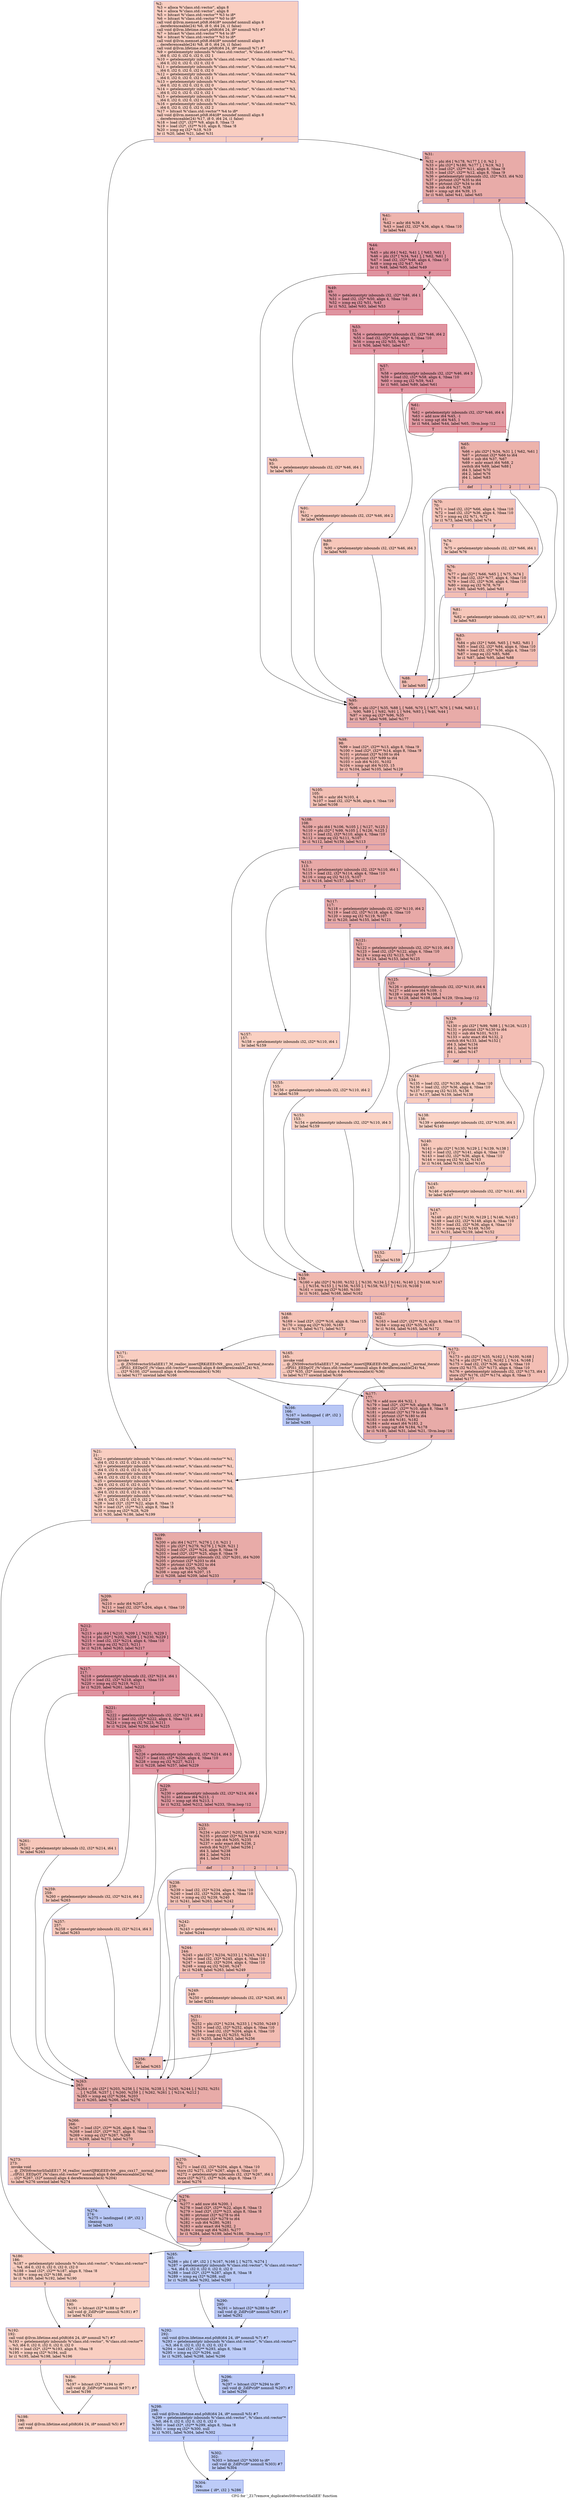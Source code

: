 digraph "CFG for '_Z17remove_duplicatesSt6vectorIiSaIiEE' function" {
	label="CFG for '_Z17remove_duplicatesSt6vectorIiSaIiEE' function";

	Node0x562daaac6430 [shape=record,color="#3d50c3ff", style=filled, fillcolor="#f2907270",label="{%2:\l  %3 = alloca %\"class.std::vector\", align 8\l  %4 = alloca %\"class.std::vector\", align 8\l  %5 = bitcast %\"class.std::vector\"* %3 to i8*\l  %6 = bitcast %\"class.std::vector\"* %0 to i8*\l  call void @llvm.memset.p0i8.i64(i8* noundef nonnull align 8\l... dereferenceable(24) %6, i8 0, i64 24, i1 false)\l  call void @llvm.lifetime.start.p0i8(i64 24, i8* nonnull %5) #7\l  %7 = bitcast %\"class.std::vector\"* %4 to i8*\l  %8 = bitcast %\"class.std::vector\"* %3 to i8*\l  call void @llvm.memset.p0i8.i64(i8* noundef nonnull align 8\l... dereferenceable(24) %8, i8 0, i64 24, i1 false)\l  call void @llvm.lifetime.start.p0i8(i64 24, i8* nonnull %7) #7\l  %9 = getelementptr inbounds %\"class.std::vector\", %\"class.std::vector\"* %1,\l... i64 0, i32 0, i32 0, i32 0, i32 1\l  %10 = getelementptr inbounds %\"class.std::vector\", %\"class.std::vector\"* %1,\l... i64 0, i32 0, i32 0, i32 0, i32 0\l  %11 = getelementptr inbounds %\"class.std::vector\", %\"class.std::vector\"* %4,\l... i64 0, i32 0, i32 0, i32 0, i32 0\l  %12 = getelementptr inbounds %\"class.std::vector\", %\"class.std::vector\"* %4,\l... i64 0, i32 0, i32 0, i32 0, i32 1\l  %13 = getelementptr inbounds %\"class.std::vector\", %\"class.std::vector\"* %3,\l... i64 0, i32 0, i32 0, i32 0, i32 0\l  %14 = getelementptr inbounds %\"class.std::vector\", %\"class.std::vector\"* %3,\l... i64 0, i32 0, i32 0, i32 0, i32 1\l  %15 = getelementptr inbounds %\"class.std::vector\", %\"class.std::vector\"* %4,\l... i64 0, i32 0, i32 0, i32 0, i32 2\l  %16 = getelementptr inbounds %\"class.std::vector\", %\"class.std::vector\"* %3,\l... i64 0, i32 0, i32 0, i32 0, i32 2\l  %17 = bitcast %\"class.std::vector\"* %4 to i8*\l  call void @llvm.memset.p0i8.i64(i8* noundef nonnull align 8\l... dereferenceable(24) %17, i8 0, i64 24, i1 false)\l  %18 = load i32*, i32** %9, align 8, !tbaa !3\l  %19 = load i32*, i32** %10, align 8, !tbaa !8\l  %20 = icmp eq i32* %18, %19\l  br i1 %20, label %21, label %31\l|{<s0>T|<s1>F}}"];
	Node0x562daaac6430:s0 -> Node0x562daaac8f20;
	Node0x562daaac6430:s1 -> Node0x562daaac8fb0;
	Node0x562daaac8f20 [shape=record,color="#3d50c3ff", style=filled, fillcolor="#f2907270",label="{%21:\l21:                                               \l  %22 = getelementptr inbounds %\"class.std::vector\", %\"class.std::vector\"* %1,\l... i64 0, i32 0, i32 0, i32 0, i32 1\l  %23 = getelementptr inbounds %\"class.std::vector\", %\"class.std::vector\"* %1,\l... i64 0, i32 0, i32 0, i32 0, i32 0\l  %24 = getelementptr inbounds %\"class.std::vector\", %\"class.std::vector\"* %4,\l... i64 0, i32 0, i32 0, i32 0, i32 0\l  %25 = getelementptr inbounds %\"class.std::vector\", %\"class.std::vector\"* %4,\l... i64 0, i32 0, i32 0, i32 0, i32 1\l  %26 = getelementptr inbounds %\"class.std::vector\", %\"class.std::vector\"* %0,\l... i64 0, i32 0, i32 0, i32 0, i32 1\l  %27 = getelementptr inbounds %\"class.std::vector\", %\"class.std::vector\"* %0,\l... i64 0, i32 0, i32 0, i32 0, i32 2\l  %28 = load i32*, i32** %22, align 8, !tbaa !3\l  %29 = load i32*, i32** %23, align 8, !tbaa !8\l  %30 = icmp eq i32* %28, %29\l  br i1 %30, label %186, label %199\l|{<s0>T|<s1>F}}"];
	Node0x562daaac8f20:s0 -> Node0x562daaaca540;
	Node0x562daaac8f20:s1 -> Node0x562daaaca590;
	Node0x562daaac8fb0 [shape=record,color="#3d50c3ff", style=filled, fillcolor="#cc403a70",label="{%31:\l31:                                               \l  %32 = phi i64 [ %178, %177 ], [ 0, %2 ]\l  %33 = phi i32* [ %180, %177 ], [ %19, %2 ]\l  %34 = load i32*, i32** %11, align 8, !tbaa !9\l  %35 = load i32*, i32** %12, align 8, !tbaa !9\l  %36 = getelementptr inbounds i32, i32* %33, i64 %32\l  %37 = ptrtoint i32* %35 to i64\l  %38 = ptrtoint i32* %34 to i64\l  %39 = sub i64 %37, %38\l  %40 = icmp sgt i64 %39, 15\l  br i1 %40, label %41, label %65\l|{<s0>T|<s1>F}}"];
	Node0x562daaac8fb0:s0 -> Node0x562daaacb5f0;
	Node0x562daaac8fb0:s1 -> Node0x562daaacb680;
	Node0x562daaacb5f0 [shape=record,color="#3d50c3ff", style=filled, fillcolor="#d8564670",label="{%41:\l41:                                               \l  %42 = ashr i64 %39, 4\l  %43 = load i32, i32* %36, align 4, !tbaa !10\l  br label %44\l}"];
	Node0x562daaacb5f0 -> Node0x562daaacb9d0;
	Node0x562daaacb9d0 [shape=record,color="#b70d28ff", style=filled, fillcolor="#b70d2870",label="{%44:\l44:                                               \l  %45 = phi i64 [ %42, %41 ], [ %63, %61 ]\l  %46 = phi i32* [ %34, %41 ], [ %62, %61 ]\l  %47 = load i32, i32* %46, align 4, !tbaa !10\l  %48 = icmp eq i32 %47, %43\l  br i1 %48, label %95, label %49\l|{<s0>T|<s1>F}}"];
	Node0x562daaacb9d0:s0 -> Node0x562daaacc470;
	Node0x562daaacb9d0:s1 -> Node0x562daaacc500;
	Node0x562daaacc500 [shape=record,color="#b70d28ff", style=filled, fillcolor="#b70d2870",label="{%49:\l49:                                               \l  %50 = getelementptr inbounds i32, i32* %46, i64 1\l  %51 = load i32, i32* %50, align 4, !tbaa !10\l  %52 = icmp eq i32 %51, %43\l  br i1 %52, label %93, label %53\l|{<s0>T|<s1>F}}"];
	Node0x562daaacc500:s0 -> Node0x562daaacc810;
	Node0x562daaacc500:s1 -> Node0x562daaacc860;
	Node0x562daaacc860 [shape=record,color="#b70d28ff", style=filled, fillcolor="#b70d2870",label="{%53:\l53:                                               \l  %54 = getelementptr inbounds i32, i32* %46, i64 2\l  %55 = load i32, i32* %54, align 4, !tbaa !10\l  %56 = icmp eq i32 %55, %43\l  br i1 %56, label %91, label %57\l|{<s0>T|<s1>F}}"];
	Node0x562daaacc860:s0 -> Node0x562daaaccb70;
	Node0x562daaacc860:s1 -> Node0x562daaaccbc0;
	Node0x562daaaccbc0 [shape=record,color="#b70d28ff", style=filled, fillcolor="#b70d2870",label="{%57:\l57:                                               \l  %58 = getelementptr inbounds i32, i32* %46, i64 3\l  %59 = load i32, i32* %58, align 4, !tbaa !10\l  %60 = icmp eq i32 %59, %43\l  br i1 %60, label %89, label %61\l|{<s0>T|<s1>F}}"];
	Node0x562daaaccbc0:s0 -> Node0x562daaacced0;
	Node0x562daaaccbc0:s1 -> Node0x562daaacbb00;
	Node0x562daaacbb00 [shape=record,color="#b70d28ff", style=filled, fillcolor="#bb1b2c70",label="{%61:\l61:                                               \l  %62 = getelementptr inbounds i32, i32* %46, i64 4\l  %63 = add nsw i64 %45, -1\l  %64 = icmp sgt i64 %45, 1\l  br i1 %64, label %44, label %65, !llvm.loop !12\l|{<s0>T|<s1>F}}"];
	Node0x562daaacbb00:s0 -> Node0x562daaacb9d0;
	Node0x562daaacbb00:s1 -> Node0x562daaacb680;
	Node0x562daaacb680 [shape=record,color="#3d50c3ff", style=filled, fillcolor="#d6524470",label="{%65:\l65:                                               \l  %66 = phi i32* [ %34, %31 ], [ %62, %61 ]\l  %67 = ptrtoint i32* %66 to i64\l  %68 = sub i64 %37, %67\l  %69 = ashr exact i64 %68, 2\l  switch i64 %69, label %88 [\l    i64 3, label %70\l    i64 2, label %76\l    i64 1, label %83\l  ]\l|{<s0>def|<s1>3|<s2>2|<s3>1}}"];
	Node0x562daaacb680:s0 -> Node0x562daaacd930;
	Node0x562daaacb680:s1 -> Node0x562daaacd980;
	Node0x562daaacb680:s2 -> Node0x562daaacd9d0;
	Node0x562daaacb680:s3 -> Node0x562daaacda60;
	Node0x562daaacd980 [shape=record,color="#3d50c3ff", style=filled, fillcolor="#e8765c70",label="{%70:\l70:                                               \l  %71 = load i32, i32* %66, align 4, !tbaa !10\l  %72 = load i32, i32* %36, align 4, !tbaa !10\l  %73 = icmp eq i32 %71, %72\l  br i1 %73, label %95, label %74\l|{<s0>T|<s1>F}}"];
	Node0x562daaacd980:s0 -> Node0x562daaacc470;
	Node0x562daaacd980:s1 -> Node0x562daaacdcb0;
	Node0x562daaacdcb0 [shape=record,color="#3d50c3ff", style=filled, fillcolor="#ef886b70",label="{%74:\l74:                                               \l  %75 = getelementptr inbounds i32, i32* %66, i64 1\l  br label %76\l}"];
	Node0x562daaacdcb0 -> Node0x562daaacd9d0;
	Node0x562daaacd9d0 [shape=record,color="#3d50c3ff", style=filled, fillcolor="#e36c5570",label="{%76:\l76:                                               \l  %77 = phi i32* [ %66, %65 ], [ %75, %74 ]\l  %78 = load i32, i32* %77, align 4, !tbaa !10\l  %79 = load i32, i32* %36, align 4, !tbaa !10\l  %80 = icmp eq i32 %78, %79\l  br i1 %80, label %95, label %81\l|{<s0>T|<s1>F}}"];
	Node0x562daaacd9d0:s0 -> Node0x562daaacc470;
	Node0x562daaacd9d0:s1 -> Node0x562daaace0e0;
	Node0x562daaace0e0 [shape=record,color="#3d50c3ff", style=filled, fillcolor="#ec7f6370",label="{%81:\l81:                                               \l  %82 = getelementptr inbounds i32, i32* %77, i64 1\l  br label %83\l}"];
	Node0x562daaace0e0 -> Node0x562daaacda60;
	Node0x562daaacda60 [shape=record,color="#3d50c3ff", style=filled, fillcolor="#e1675170",label="{%83:\l83:                                               \l  %84 = phi i32* [ %66, %65 ], [ %82, %81 ]\l  %85 = load i32, i32* %84, align 4, !tbaa !10\l  %86 = load i32, i32* %36, align 4, !tbaa !10\l  %87 = icmp eq i32 %85, %86\l  br i1 %87, label %95, label %88\l|{<s0>T|<s1>F}}"];
	Node0x562daaacda60:s0 -> Node0x562daaacc470;
	Node0x562daaacda60:s1 -> Node0x562daaacd930;
	Node0x562daaacd930 [shape=record,color="#3d50c3ff", style=filled, fillcolor="#e1675170",label="{%88:\l88:                                               \l  br label %95\l}"];
	Node0x562daaacd930 -> Node0x562daaacc470;
	Node0x562daaacced0 [shape=record,color="#3d50c3ff", style=filled, fillcolor="#ec7f6370",label="{%89:\l89:                                               \l  %90 = getelementptr inbounds i32, i32* %46, i64 3\l  br label %95\l}"];
	Node0x562daaacced0 -> Node0x562daaacc470;
	Node0x562daaaccb70 [shape=record,color="#3d50c3ff", style=filled, fillcolor="#ec7f6370",label="{%91:\l91:                                               \l  %92 = getelementptr inbounds i32, i32* %46, i64 2\l  br label %95\l}"];
	Node0x562daaaccb70 -> Node0x562daaacc470;
	Node0x562daaacc810 [shape=record,color="#3d50c3ff", style=filled, fillcolor="#ec7f6370",label="{%93:\l93:                                               \l  %94 = getelementptr inbounds i32, i32* %46, i64 1\l  br label %95\l}"];
	Node0x562daaacc810 -> Node0x562daaacc470;
	Node0x562daaacc470 [shape=record,color="#3d50c3ff", style=filled, fillcolor="#cc403a70",label="{%95:\l95:                                               \l  %96 = phi i32* [ %35, %88 ], [ %66, %70 ], [ %77, %76 ], [ %84, %83 ], [\l... %90, %89 ], [ %92, %91 ], [ %94, %93 ], [ %46, %44 ]\l  %97 = icmp eq i32* %96, %35\l  br i1 %97, label %98, label %177\l|{<s0>T|<s1>F}}"];
	Node0x562daaacc470:s0 -> Node0x562daaaceb90;
	Node0x562daaacc470:s1 -> Node0x562daaaca6d0;
	Node0x562daaaceb90 [shape=record,color="#3d50c3ff", style=filled, fillcolor="#dc5d4a70",label="{%98:\l98:                                               \l  %99 = load i32*, i32** %13, align 8, !tbaa !9\l  %100 = load i32*, i32** %14, align 8, !tbaa !9\l  %101 = ptrtoint i32* %100 to i64\l  %102 = ptrtoint i32* %99 to i64\l  %103 = sub i64 %101, %102\l  %104 = icmp sgt i64 %103, 15\l  br i1 %104, label %105, label %129\l|{<s0>T|<s1>F}}"];
	Node0x562daaaceb90:s0 -> Node0x562daaacef70;
	Node0x562daaaceb90:s1 -> Node0x562daaacefc0;
	Node0x562daaacef70 [shape=record,color="#3d50c3ff", style=filled, fillcolor="#e5705870",label="{%105:\l105:                                              \l  %106 = ashr i64 %103, 4\l  %107 = load i32, i32* %36, align 4, !tbaa !10\l  br label %108\l}"];
	Node0x562daaacef70 -> Node0x562daaacf1c0;
	Node0x562daaacf1c0 [shape=record,color="#3d50c3ff", style=filled, fillcolor="#ca3b3770",label="{%108:\l108:                                              \l  %109 = phi i64 [ %106, %105 ], [ %127, %125 ]\l  %110 = phi i32* [ %99, %105 ], [ %126, %125 ]\l  %111 = load i32, i32* %110, align 4, !tbaa !10\l  %112 = icmp eq i32 %111, %107\l  br i1 %112, label %159, label %113\l|{<s0>T|<s1>F}}"];
	Node0x562daaacf1c0:s0 -> Node0x562daaacf560;
	Node0x562daaacf1c0:s1 -> Node0x562daaacf5b0;
	Node0x562daaacf5b0 [shape=record,color="#3d50c3ff", style=filled, fillcolor="#ca3b3770",label="{%113:\l113:                                              \l  %114 = getelementptr inbounds i32, i32* %110, i64 1\l  %115 = load i32, i32* %114, align 4, !tbaa !10\l  %116 = icmp eq i32 %115, %107\l  br i1 %116, label %157, label %117\l|{<s0>T|<s1>F}}"];
	Node0x562daaacf5b0:s0 -> Node0x562daaacf850;
	Node0x562daaacf5b0:s1 -> Node0x562daaacf8a0;
	Node0x562daaacf8a0 [shape=record,color="#3d50c3ff", style=filled, fillcolor="#ca3b3770",label="{%117:\l117:                                              \l  %118 = getelementptr inbounds i32, i32* %110, i64 2\l  %119 = load i32, i32* %118, align 4, !tbaa !10\l  %120 = icmp eq i32 %119, %107\l  br i1 %120, label %155, label %121\l|{<s0>T|<s1>F}}"];
	Node0x562daaacf8a0:s0 -> Node0x562daaacfb40;
	Node0x562daaacf8a0:s1 -> Node0x562daaacfb90;
	Node0x562daaacfb90 [shape=record,color="#3d50c3ff", style=filled, fillcolor="#cc403a70",label="{%121:\l121:                                              \l  %122 = getelementptr inbounds i32, i32* %110, i64 3\l  %123 = load i32, i32* %122, align 4, !tbaa !10\l  %124 = icmp eq i32 %123, %107\l  br i1 %124, label %153, label %125\l|{<s0>T|<s1>F}}"];
	Node0x562daaacfb90:s0 -> Node0x562daaacfe30;
	Node0x562daaacfb90:s1 -> Node0x562daaacf280;
	Node0x562daaacf280 [shape=record,color="#3d50c3ff", style=filled, fillcolor="#cc403a70",label="{%125:\l125:                                              \l  %126 = getelementptr inbounds i32, i32* %110, i64 4\l  %127 = add nsw i64 %109, -1\l  %128 = icmp sgt i64 %109, 1\l  br i1 %128, label %108, label %129, !llvm.loop !12\l|{<s0>T|<s1>F}}"];
	Node0x562daaacf280:s0 -> Node0x562daaacf1c0;
	Node0x562daaacf280:s1 -> Node0x562daaacefc0;
	Node0x562daaacefc0 [shape=record,color="#3d50c3ff", style=filled, fillcolor="#e36c5570",label="{%129:\l129:                                              \l  %130 = phi i32* [ %99, %98 ], [ %126, %125 ]\l  %131 = ptrtoint i32* %130 to i64\l  %132 = sub i64 %101, %131\l  %133 = ashr exact i64 %132, 2\l  switch i64 %133, label %152 [\l    i64 3, label %134\l    i64 2, label %140\l    i64 1, label %147\l  ]\l|{<s0>def|<s1>3|<s2>2|<s3>1}}"];
	Node0x562daaacefc0:s0 -> Node0x562daaad1200;
	Node0x562daaacefc0:s1 -> Node0x562daaad1250;
	Node0x562daaacefc0:s2 -> Node0x562daaad12a0;
	Node0x562daaacefc0:s3 -> Node0x562daaad12f0;
	Node0x562daaad1250 [shape=record,color="#3d50c3ff", style=filled, fillcolor="#f08b6e70",label="{%134:\l134:                                              \l  %135 = load i32, i32* %130, align 4, !tbaa !10\l  %136 = load i32, i32* %36, align 4, !tbaa !10\l  %137 = icmp eq i32 %135, %136\l  br i1 %137, label %159, label %138\l|{<s0>T|<s1>F}}"];
	Node0x562daaad1250:s0 -> Node0x562daaacf560;
	Node0x562daaad1250:s1 -> Node0x562daaad1610;
	Node0x562daaad1610 [shape=record,color="#3d50c3ff", style=filled, fillcolor="#f59c7d70",label="{%138:\l138:                                              \l  %139 = getelementptr inbounds i32, i32* %130, i64 1\l  br label %140\l}"];
	Node0x562daaad1610 -> Node0x562daaad12a0;
	Node0x562daaad12a0 [shape=record,color="#3d50c3ff", style=filled, fillcolor="#ed836670",label="{%140:\l140:                                              \l  %141 = phi i32* [ %130, %129 ], [ %139, %138 ]\l  %142 = load i32, i32* %141, align 4, !tbaa !10\l  %143 = load i32, i32* %36, align 4, !tbaa !10\l  %144 = icmp eq i32 %142, %143\l  br i1 %144, label %159, label %145\l|{<s0>T|<s1>F}}"];
	Node0x562daaad12a0:s0 -> Node0x562daaacf560;
	Node0x562daaad12a0:s1 -> Node0x562daaad1a40;
	Node0x562daaad1a40 [shape=record,color="#3d50c3ff", style=filled, fillcolor="#f3947570",label="{%145:\l145:                                              \l  %146 = getelementptr inbounds i32, i32* %141, i64 1\l  br label %147\l}"];
	Node0x562daaad1a40 -> Node0x562daaad12f0;
	Node0x562daaad12f0 [shape=record,color="#3d50c3ff", style=filled, fillcolor="#ec7f6370",label="{%147:\l147:                                              \l  %148 = phi i32* [ %130, %129 ], [ %146, %145 ]\l  %149 = load i32, i32* %148, align 4, !tbaa !10\l  %150 = load i32, i32* %36, align 4, !tbaa !10\l  %151 = icmp eq i32 %149, %150\l  br i1 %151, label %159, label %152\l|{<s0>T|<s1>F}}"];
	Node0x562daaad12f0:s0 -> Node0x562daaacf560;
	Node0x562daaad12f0:s1 -> Node0x562daaad1200;
	Node0x562daaad1200 [shape=record,color="#3d50c3ff", style=filled, fillcolor="#ec7f6370",label="{%152:\l152:                                              \l  br label %159\l}"];
	Node0x562daaad1200 -> Node0x562daaacf560;
	Node0x562daaacfe30 [shape=record,color="#3d50c3ff", style=filled, fillcolor="#f4987a70",label="{%153:\l153:                                              \l  %154 = getelementptr inbounds i32, i32* %110, i64 3\l  br label %159\l}"];
	Node0x562daaacfe30 -> Node0x562daaacf560;
	Node0x562daaacfb40 [shape=record,color="#3d50c3ff", style=filled, fillcolor="#f3947570",label="{%155:\l155:                                              \l  %156 = getelementptr inbounds i32, i32* %110, i64 2\l  br label %159\l}"];
	Node0x562daaacfb40 -> Node0x562daaacf560;
	Node0x562daaacf850 [shape=record,color="#3d50c3ff", style=filled, fillcolor="#f3947570",label="{%157:\l157:                                              \l  %158 = getelementptr inbounds i32, i32* %110, i64 1\l  br label %159\l}"];
	Node0x562daaacf850 -> Node0x562daaacf560;
	Node0x562daaacf560 [shape=record,color="#3d50c3ff", style=filled, fillcolor="#dc5d4a70",label="{%159:\l159:                                              \l  %160 = phi i32* [ %100, %152 ], [ %130, %134 ], [ %141, %140 ], [ %148, %147\l... ], [ %154, %153 ], [ %156, %155 ], [ %158, %157 ], [ %110, %108 ]\l  %161 = icmp eq i32* %160, %100\l  br i1 %161, label %168, label %162\l|{<s0>T|<s1>F}}"];
	Node0x562daaacf560:s0 -> Node0x562daaad24f0;
	Node0x562daaacf560:s1 -> Node0x562daaad2540;
	Node0x562daaad2540 [shape=record,color="#3d50c3ff", style=filled, fillcolor="#e36c5570",label="{%162:\l162:                                              \l  %163 = load i32*, i32** %15, align 8, !tbaa !15\l  %164 = icmp eq i32* %35, %163\l  br i1 %164, label %165, label %172\l|{<s0>T|<s1>F}}"];
	Node0x562daaad2540:s0 -> Node0x562daaad27e0;
	Node0x562daaad2540:s1 -> Node0x562daaad2830;
	Node0x562daaad27e0 [shape=record,color="#3d50c3ff", style=filled, fillcolor="#ed836670",label="{%165:\l165:                                              \l  invoke void\l... @_ZNSt6vectorIiSaIiEE17_M_realloc_insertIJRKiEEEvN9__gnu_cxx17__normal_iterato\l...rIPiS1_EEDpOT_(%\"class.std::vector\"* nonnull align 8 dereferenceable(24) %4,\l... i32* %35, i32* nonnull align 4 dereferenceable(4) %36)\l          to label %177 unwind label %166\l}"];
	Node0x562daaad27e0 -> Node0x562daaaca6d0;
	Node0x562daaad27e0 -> Node0x562daaad2a40;
	Node0x562daaad2a40 [shape=record,color="#3d50c3ff", style=filled, fillcolor="#5f7fe870",label="{%166:\l166:                                              \l  %167 = landingpad \{ i8*, i32 \}\l          cleanup\l  br label %285\l}"];
	Node0x562daaad2a40 -> Node0x562daaad2df0;
	Node0x562daaad24f0 [shape=record,color="#3d50c3ff", style=filled, fillcolor="#e8765c70",label="{%168:\l168:                                              \l  %169 = load i32*, i32** %16, align 8, !tbaa !15\l  %170 = icmp eq i32* %100, %169\l  br i1 %170, label %171, label %172\l|{<s0>T|<s1>F}}"];
	Node0x562daaad24f0:s0 -> Node0x562daaad3550;
	Node0x562daaad24f0:s1 -> Node0x562daaad2830;
	Node0x562daaad3550 [shape=record,color="#3d50c3ff", style=filled, fillcolor="#f2907270",label="{%171:\l171:                                              \l  invoke void\l... @_ZNSt6vectorIiSaIiEE17_M_realloc_insertIJRKiEEEvN9__gnu_cxx17__normal_iterato\l...rIPiS1_EEDpOT_(%\"class.std::vector\"* nonnull align 8 dereferenceable(24) %3,\l... i32* %100, i32* nonnull align 4 dereferenceable(4) %36)\l          to label %177 unwind label %166\l}"];
	Node0x562daaad3550 -> Node0x562daaaca6d0;
	Node0x562daaad3550 -> Node0x562daaad2a40;
	Node0x562daaad2830 [shape=record,color="#3d50c3ff", style=filled, fillcolor="#e36c5570",label="{%172:\l172:                                              \l  %173 = phi i32* [ %35, %162 ], [ %100, %168 ]\l  %174 = phi i32** [ %12, %162 ], [ %14, %168 ]\l  %175 = load i32, i32* %36, align 4, !tbaa !10\l  store i32 %175, i32* %173, align 4, !tbaa !10\l  %176 = getelementptr inbounds i32, i32* %173, i64 1\l  store i32* %176, i32** %174, align 8, !tbaa !3\l  br label %177\l}"];
	Node0x562daaad2830 -> Node0x562daaaca6d0;
	Node0x562daaaca6d0 [shape=record,color="#3d50c3ff", style=filled, fillcolor="#cc403a70",label="{%177:\l177:                                              \l  %178 = add nuw i64 %32, 1\l  %179 = load i32*, i32** %9, align 8, !tbaa !3\l  %180 = load i32*, i32** %10, align 8, !tbaa !8\l  %181 = ptrtoint i32* %179 to i64\l  %182 = ptrtoint i32* %180 to i64\l  %183 = sub i64 %181, %182\l  %184 = ashr exact i64 %183, 2\l  %185 = icmp ugt i64 %184, %178\l  br i1 %185, label %31, label %21, !llvm.loop !16\l|{<s0>T|<s1>F}}"];
	Node0x562daaaca6d0:s0 -> Node0x562daaac8fb0;
	Node0x562daaaca6d0:s1 -> Node0x562daaac8f20;
	Node0x562daaaca540 [shape=record,color="#3d50c3ff", style=filled, fillcolor="#f2907270",label="{%186:\l186:                                              \l  %187 = getelementptr inbounds %\"class.std::vector\", %\"class.std::vector\"*\l... %4, i64 0, i32 0, i32 0, i32 0, i32 0\l  %188 = load i32*, i32** %187, align 8, !tbaa !8\l  %189 = icmp eq i32* %188, null\l  br i1 %189, label %192, label %190\l|{<s0>T|<s1>F}}"];
	Node0x562daaaca540:s0 -> Node0x562daaad4310;
	Node0x562daaaca540:s1 -> Node0x562daaad4360;
	Node0x562daaad4360 [shape=record,color="#3d50c3ff", style=filled, fillcolor="#f4987a70",label="{%190:\l190:                                              \l  %191 = bitcast i32* %188 to i8*\l  call void @_ZdlPv(i8* nonnull %191) #7\l  br label %192\l}"];
	Node0x562daaad4360 -> Node0x562daaad4310;
	Node0x562daaad4310 [shape=record,color="#3d50c3ff", style=filled, fillcolor="#f2907270",label="{%192:\l192:                                              \l  call void @llvm.lifetime.end.p0i8(i64 24, i8* nonnull %7) #7\l  %193 = getelementptr inbounds %\"class.std::vector\", %\"class.std::vector\"*\l... %3, i64 0, i32 0, i32 0, i32 0, i32 0\l  %194 = load i32*, i32** %193, align 8, !tbaa !8\l  %195 = icmp eq i32* %194, null\l  br i1 %195, label %198, label %196\l|{<s0>T|<s1>F}}"];
	Node0x562daaad4310:s0 -> Node0x562daaad4ba0;
	Node0x562daaad4310:s1 -> Node0x562daaad4bf0;
	Node0x562daaad4bf0 [shape=record,color="#3d50c3ff", style=filled, fillcolor="#f4987a70",label="{%196:\l196:                                              \l  %197 = bitcast i32* %194 to i8*\l  call void @_ZdlPv(i8* nonnull %197) #7\l  br label %198\l}"];
	Node0x562daaad4bf0 -> Node0x562daaad4ba0;
	Node0x562daaad4ba0 [shape=record,color="#3d50c3ff", style=filled, fillcolor="#f2907270",label="{%198:\l198:                                              \l  call void @llvm.lifetime.end.p0i8(i64 24, i8* nonnull %5) #7\l  ret void\l}"];
	Node0x562daaaca590 [shape=record,color="#3d50c3ff", style=filled, fillcolor="#cc403a70",label="{%199:\l199:                                              \l  %200 = phi i64 [ %277, %276 ], [ 0, %21 ]\l  %201 = phi i32* [ %279, %276 ], [ %29, %21 ]\l  %202 = load i32*, i32** %24, align 8, !tbaa !9\l  %203 = load i32*, i32** %25, align 8, !tbaa !9\l  %204 = getelementptr inbounds i32, i32* %201, i64 %200\l  %205 = ptrtoint i32* %203 to i64\l  %206 = ptrtoint i32* %202 to i64\l  %207 = sub i64 %205, %206\l  %208 = icmp sgt i64 %207, 15\l  br i1 %208, label %209, label %233\l|{<s0>T|<s1>F}}"];
	Node0x562daaaca590:s0 -> Node0x562daaad55e0;
	Node0x562daaaca590:s1 -> Node0x562daaad5630;
	Node0x562daaad55e0 [shape=record,color="#3d50c3ff", style=filled, fillcolor="#d8564670",label="{%209:\l209:                                              \l  %210 = ashr i64 %207, 4\l  %211 = load i32, i32* %204, align 4, !tbaa !10\l  br label %212\l}"];
	Node0x562daaad55e0 -> Node0x562daaad5830;
	Node0x562daaad5830 [shape=record,color="#b70d28ff", style=filled, fillcolor="#b70d2870",label="{%212:\l212:                                              \l  %213 = phi i64 [ %210, %209 ], [ %231, %229 ]\l  %214 = phi i32* [ %202, %209 ], [ %230, %229 ]\l  %215 = load i32, i32* %214, align 4, !tbaa !10\l  %216 = icmp eq i32 %215, %211\l  br i1 %216, label %263, label %217\l|{<s0>T|<s1>F}}"];
	Node0x562daaad5830:s0 -> Node0x562daaad5c00;
	Node0x562daaad5830:s1 -> Node0x562daaad5c90;
	Node0x562daaad5c90 [shape=record,color="#b70d28ff", style=filled, fillcolor="#b70d2870",label="{%217:\l217:                                              \l  %218 = getelementptr inbounds i32, i32* %214, i64 1\l  %219 = load i32, i32* %218, align 4, !tbaa !10\l  %220 = icmp eq i32 %219, %211\l  br i1 %220, label %261, label %221\l|{<s0>T|<s1>F}}"];
	Node0x562daaad5c90:s0 -> Node0x562daaad5f70;
	Node0x562daaad5c90:s1 -> Node0x562daaad5fc0;
	Node0x562daaad5fc0 [shape=record,color="#b70d28ff", style=filled, fillcolor="#b70d2870",label="{%221:\l221:                                              \l  %222 = getelementptr inbounds i32, i32* %214, i64 2\l  %223 = load i32, i32* %222, align 4, !tbaa !10\l  %224 = icmp eq i32 %223, %211\l  br i1 %224, label %259, label %225\l|{<s0>T|<s1>F}}"];
	Node0x562daaad5fc0:s0 -> Node0x562daaac8430;
	Node0x562daaad5fc0:s1 -> Node0x562daaac8480;
	Node0x562daaac8480 [shape=record,color="#b70d28ff", style=filled, fillcolor="#b70d2870",label="{%225:\l225:                                              \l  %226 = getelementptr inbounds i32, i32* %214, i64 3\l  %227 = load i32, i32* %226, align 4, !tbaa !10\l  %228 = icmp eq i32 %227, %211\l  br i1 %228, label %257, label %229\l|{<s0>T|<s1>F}}"];
	Node0x562daaac8480:s0 -> Node0x562daaac8760;
	Node0x562daaac8480:s1 -> Node0x562daaad5920;
	Node0x562daaad5920 [shape=record,color="#b70d28ff", style=filled, fillcolor="#bb1b2c70",label="{%229:\l229:                                              \l  %230 = getelementptr inbounds i32, i32* %214, i64 4\l  %231 = add nsw i64 %213, -1\l  %232 = icmp sgt i64 %213, 1\l  br i1 %232, label %212, label %233, !llvm.loop !12\l|{<s0>T|<s1>F}}"];
	Node0x562daaad5920:s0 -> Node0x562daaad5830;
	Node0x562daaad5920:s1 -> Node0x562daaad5630;
	Node0x562daaad5630 [shape=record,color="#3d50c3ff", style=filled, fillcolor="#d6524470",label="{%233:\l233:                                              \l  %234 = phi i32* [ %202, %199 ], [ %230, %229 ]\l  %235 = ptrtoint i32* %234 to i64\l  %236 = sub i64 %205, %235\l  %237 = ashr exact i64 %236, 2\l  switch i64 %237, label %256 [\l    i64 3, label %238\l    i64 2, label %244\l    i64 1, label %251\l  ]\l|{<s0>def|<s1>3|<s2>2|<s3>1}}"];
	Node0x562daaad5630:s0 -> Node0x562daaac8d10;
	Node0x562daaad5630:s1 -> Node0x562daaac8d60;
	Node0x562daaad5630:s2 -> Node0x562daaad7620;
	Node0x562daaad5630:s3 -> Node0x562daaad7670;
	Node0x562daaac8d60 [shape=record,color="#3d50c3ff", style=filled, fillcolor="#e8765c70",label="{%238:\l238:                                              \l  %239 = load i32, i32* %234, align 4, !tbaa !10\l  %240 = load i32, i32* %204, align 4, !tbaa !10\l  %241 = icmp eq i32 %239, %240\l  br i1 %241, label %263, label %242\l|{<s0>T|<s1>F}}"];
	Node0x562daaac8d60:s0 -> Node0x562daaad5c00;
	Node0x562daaac8d60:s1 -> Node0x562daaad7990;
	Node0x562daaad7990 [shape=record,color="#3d50c3ff", style=filled, fillcolor="#ef886b70",label="{%242:\l242:                                              \l  %243 = getelementptr inbounds i32, i32* %234, i64 1\l  br label %244\l}"];
	Node0x562daaad7990 -> Node0x562daaad7620;
	Node0x562daaad7620 [shape=record,color="#3d50c3ff", style=filled, fillcolor="#e36c5570",label="{%244:\l244:                                              \l  %245 = phi i32* [ %234, %233 ], [ %243, %242 ]\l  %246 = load i32, i32* %245, align 4, !tbaa !10\l  %247 = load i32, i32* %204, align 4, !tbaa !10\l  %248 = icmp eq i32 %246, %247\l  br i1 %248, label %263, label %249\l|{<s0>T|<s1>F}}"];
	Node0x562daaad7620:s0 -> Node0x562daaad5c00;
	Node0x562daaad7620:s1 -> Node0x562daaad7dc0;
	Node0x562daaad7dc0 [shape=record,color="#3d50c3ff", style=filled, fillcolor="#ec7f6370",label="{%249:\l249:                                              \l  %250 = getelementptr inbounds i32, i32* %245, i64 1\l  br label %251\l}"];
	Node0x562daaad7dc0 -> Node0x562daaad7670;
	Node0x562daaad7670 [shape=record,color="#3d50c3ff", style=filled, fillcolor="#e1675170",label="{%251:\l251:                                              \l  %252 = phi i32* [ %234, %233 ], [ %250, %249 ]\l  %253 = load i32, i32* %252, align 4, !tbaa !10\l  %254 = load i32, i32* %204, align 4, !tbaa !10\l  %255 = icmp eq i32 %253, %254\l  br i1 %255, label %263, label %256\l|{<s0>T|<s1>F}}"];
	Node0x562daaad7670:s0 -> Node0x562daaad5c00;
	Node0x562daaad7670:s1 -> Node0x562daaac8d10;
	Node0x562daaac8d10 [shape=record,color="#3d50c3ff", style=filled, fillcolor="#e1675170",label="{%256:\l256:                                              \l  br label %263\l}"];
	Node0x562daaac8d10 -> Node0x562daaad5c00;
	Node0x562daaac8760 [shape=record,color="#3d50c3ff", style=filled, fillcolor="#ec7f6370",label="{%257:\l257:                                              \l  %258 = getelementptr inbounds i32, i32* %214, i64 3\l  br label %263\l}"];
	Node0x562daaac8760 -> Node0x562daaad5c00;
	Node0x562daaac8430 [shape=record,color="#3d50c3ff", style=filled, fillcolor="#ec7f6370",label="{%259:\l259:                                              \l  %260 = getelementptr inbounds i32, i32* %214, i64 2\l  br label %263\l}"];
	Node0x562daaac8430 -> Node0x562daaad5c00;
	Node0x562daaad5f70 [shape=record,color="#3d50c3ff", style=filled, fillcolor="#ec7f6370",label="{%261:\l261:                                              \l  %262 = getelementptr inbounds i32, i32* %214, i64 1\l  br label %263\l}"];
	Node0x562daaad5f70 -> Node0x562daaad5c00;
	Node0x562daaad5c00 [shape=record,color="#3d50c3ff", style=filled, fillcolor="#cc403a70",label="{%263:\l263:                                              \l  %264 = phi i32* [ %203, %256 ], [ %234, %238 ], [ %245, %244 ], [ %252, %251\l... ], [ %258, %257 ], [ %260, %259 ], [ %262, %261 ], [ %214, %212 ]\l  %265 = icmp eq i32* %264, %203\l  br i1 %265, label %266, label %276\l|{<s0>T|<s1>F}}"];
	Node0x562daaad5c00:s0 -> Node0x562daaad06c0;
	Node0x562daaad5c00:s1 -> Node0x562daaad50b0;
	Node0x562daaad06c0 [shape=record,color="#3d50c3ff", style=filled, fillcolor="#dc5d4a70",label="{%266:\l266:                                              \l  %267 = load i32*, i32** %26, align 8, !tbaa !3\l  %268 = load i32*, i32** %27, align 8, !tbaa !15\l  %269 = icmp eq i32* %267, %268\l  br i1 %269, label %273, label %270\l|{<s0>T|<s1>F}}"];
	Node0x562daaad06c0:s0 -> Node0x562daaad08a0;
	Node0x562daaad06c0:s1 -> Node0x562daaad9340;
	Node0x562daaad9340 [shape=record,color="#3d50c3ff", style=filled, fillcolor="#e36c5570",label="{%270:\l270:                                              \l  %271 = load i32, i32* %204, align 4, !tbaa !10\l  store i32 %271, i32* %267, align 4, !tbaa !10\l  %272 = getelementptr inbounds i32, i32* %267, i64 1\l  store i32* %272, i32** %26, align 8, !tbaa !3\l  br label %276\l}"];
	Node0x562daaad9340 -> Node0x562daaad50b0;
	Node0x562daaad08a0 [shape=record,color="#3d50c3ff", style=filled, fillcolor="#e8765c70",label="{%273:\l273:                                              \l  invoke void\l... @_ZNSt6vectorIiSaIiEE17_M_realloc_insertIJRKiEEEvN9__gnu_cxx17__normal_iterato\l...rIPiS1_EEDpOT_(%\"class.std::vector\"* nonnull align 8 dereferenceable(24) %0,\l... i32* %267, i32* nonnull align 4 dereferenceable(4) %204)\l          to label %276 unwind label %274\l}"];
	Node0x562daaad08a0 -> Node0x562daaad50b0;
	Node0x562daaad08a0 -> Node0x562daaad9750;
	Node0x562daaad9750 [shape=record,color="#3d50c3ff", style=filled, fillcolor="#5f7fe870",label="{%274:\l274:                                              \l  %275 = landingpad \{ i8*, i32 \}\l          cleanup\l  br label %285\l}"];
	Node0x562daaad9750 -> Node0x562daaad2df0;
	Node0x562daaad50b0 [shape=record,color="#3d50c3ff", style=filled, fillcolor="#cc403a70",label="{%276:\l276:                                              \l  %277 = add nuw i64 %200, 1\l  %278 = load i32*, i32** %22, align 8, !tbaa !3\l  %279 = load i32*, i32** %23, align 8, !tbaa !8\l  %280 = ptrtoint i32* %278 to i64\l  %281 = ptrtoint i32* %279 to i64\l  %282 = sub i64 %280, %281\l  %283 = ashr exact i64 %282, 2\l  %284 = icmp ugt i64 %283, %277\l  br i1 %284, label %199, label %186, !llvm.loop !17\l|{<s0>T|<s1>F}}"];
	Node0x562daaad50b0:s0 -> Node0x562daaaca590;
	Node0x562daaad50b0:s1 -> Node0x562daaaca540;
	Node0x562daaad2df0 [shape=record,color="#3d50c3ff", style=filled, fillcolor="#6a8bef70",label="{%285:\l285:                                              \l  %286 = phi \{ i8*, i32 \} [ %167, %166 ], [ %275, %274 ]\l  %287 = getelementptr inbounds %\"class.std::vector\", %\"class.std::vector\"*\l... %4, i64 0, i32 0, i32 0, i32 0, i32 0\l  %288 = load i32*, i32** %287, align 8, !tbaa !8\l  %289 = icmp eq i32* %288, null\l  br i1 %289, label %292, label %290\l|{<s0>T|<s1>F}}"];
	Node0x562daaad2df0:s0 -> Node0x562daaada160;
	Node0x562daaad2df0:s1 -> Node0x562daaada1b0;
	Node0x562daaada1b0 [shape=record,color="#3d50c3ff", style=filled, fillcolor="#6282ea70",label="{%290:\l290:                                              \l  %291 = bitcast i32* %288 to i8*\l  call void @_ZdlPv(i8* nonnull %291) #7\l  br label %292\l}"];
	Node0x562daaada1b0 -> Node0x562daaada160;
	Node0x562daaada160 [shape=record,color="#3d50c3ff", style=filled, fillcolor="#6a8bef70",label="{%292:\l292:                                              \l  call void @llvm.lifetime.end.p0i8(i64 24, i8* nonnull %7) #7\l  %293 = getelementptr inbounds %\"class.std::vector\", %\"class.std::vector\"*\l... %3, i64 0, i32 0, i32 0, i32 0, i32 0\l  %294 = load i32*, i32** %293, align 8, !tbaa !8\l  %295 = icmp eq i32* %294, null\l  br i1 %295, label %298, label %296\l|{<s0>T|<s1>F}}"];
	Node0x562daaada160:s0 -> Node0x562daaada830;
	Node0x562daaada160:s1 -> Node0x562daaada880;
	Node0x562daaada880 [shape=record,color="#3d50c3ff", style=filled, fillcolor="#6282ea70",label="{%296:\l296:                                              \l  %297 = bitcast i32* %294 to i8*\l  call void @_ZdlPv(i8* nonnull %297) #7\l  br label %298\l}"];
	Node0x562daaada880 -> Node0x562daaada830;
	Node0x562daaada830 [shape=record,color="#3d50c3ff", style=filled, fillcolor="#6a8bef70",label="{%298:\l298:                                              \l  call void @llvm.lifetime.end.p0i8(i64 24, i8* nonnull %5) #7\l  %299 = getelementptr inbounds %\"class.std::vector\", %\"class.std::vector\"*\l... %0, i64 0, i32 0, i32 0, i32 0, i32 0\l  %300 = load i32*, i32** %299, align 8, !tbaa !8\l  %301 = icmp eq i32* %300, null\l  br i1 %301, label %304, label %302\l|{<s0>T|<s1>F}}"];
	Node0x562daaada830:s0 -> Node0x562daaadaec0;
	Node0x562daaada830:s1 -> Node0x562daaadaf10;
	Node0x562daaadaf10 [shape=record,color="#3d50c3ff", style=filled, fillcolor="#6282ea70",label="{%302:\l302:                                              \l  %303 = bitcast i32* %300 to i8*\l  call void @_ZdlPv(i8* nonnull %303) #7\l  br label %304\l}"];
	Node0x562daaadaf10 -> Node0x562daaadaec0;
	Node0x562daaadaec0 [shape=record,color="#3d50c3ff", style=filled, fillcolor="#6a8bef70",label="{%304:\l304:                                              \l  resume \{ i8*, i32 \} %286\l}"];
}
